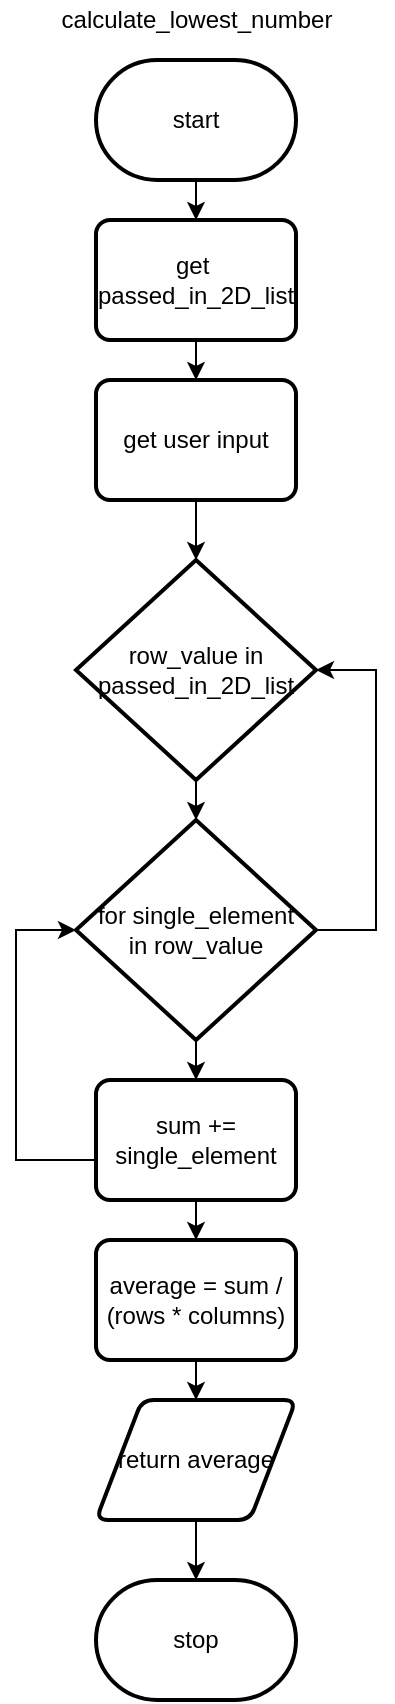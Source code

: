 <mxfile>
    <diagram id="BsBV6leVBUCAfMzn52um" name="Page-1">
        <mxGraphModel dx="562" dy="397" grid="1" gridSize="10" guides="1" tooltips="1" connect="1" arrows="1" fold="1" page="1" pageScale="1" pageWidth="827" pageHeight="1169" math="0" shadow="0">
            <root>
                <mxCell id="0"/>
                <mxCell id="1" parent="0"/>
                <mxCell id="210" style="edgeStyle=none;html=1;entryX=0.5;entryY=0;entryDx=0;entryDy=0;" parent="1" source="2" target="221" edge="1">
                    <mxGeometry relative="1" as="geometry">
                        <mxPoint x="390" y="130" as="targetPoint"/>
                    </mxGeometry>
                </mxCell>
                <mxCell id="2" value="start" style="strokeWidth=2;html=1;shape=mxgraph.flowchart.terminator;whiteSpace=wrap;" parent="1" vertex="1">
                    <mxGeometry x="340" y="50" width="100" height="60" as="geometry"/>
                </mxCell>
                <mxCell id="223" style="edgeStyle=none;html=1;entryX=0.5;entryY=0;entryDx=0;entryDy=0;entryPerimeter=0;" parent="1" source="221" edge="1">
                    <mxGeometry relative="1" as="geometry">
                        <mxPoint x="390" y="210" as="targetPoint"/>
                    </mxGeometry>
                </mxCell>
                <mxCell id="221" value="get&amp;nbsp;&lt;br&gt;passed_in_2D_list" style="rounded=1;whiteSpace=wrap;html=1;absoluteArcSize=1;arcSize=14;strokeWidth=2;" parent="1" vertex="1">
                    <mxGeometry x="340" y="130" width="100" height="60" as="geometry"/>
                </mxCell>
                <mxCell id="242" value="calculate_lowest_number" style="text;html=1;align=center;verticalAlign=middle;resizable=0;points=[];autosize=1;strokeColor=none;fillColor=none;" parent="1" vertex="1">
                    <mxGeometry x="310" y="20" width="160" height="20" as="geometry"/>
                </mxCell>
                <mxCell id="245" style="edgeStyle=none;html=1;entryX=0.5;entryY=0;entryDx=0;entryDy=0;entryPerimeter=0;" parent="1" source="243" target="244" edge="1">
                    <mxGeometry relative="1" as="geometry"/>
                </mxCell>
                <mxCell id="243" value="get user input" style="rounded=1;whiteSpace=wrap;html=1;absoluteArcSize=1;arcSize=14;strokeWidth=2;" parent="1" vertex="1">
                    <mxGeometry x="340" y="210" width="100" height="60" as="geometry"/>
                </mxCell>
                <mxCell id="262" style="edgeStyle=none;html=1;" edge="1" parent="1" source="244" target="254">
                    <mxGeometry relative="1" as="geometry"/>
                </mxCell>
                <mxCell id="244" value="row_value in passed_in_2D_list" style="strokeWidth=2;html=1;shape=mxgraph.flowchart.decision;whiteSpace=wrap;" parent="1" vertex="1">
                    <mxGeometry x="330" y="300" width="120" height="110" as="geometry"/>
                </mxCell>
                <mxCell id="257" style="edgeStyle=none;html=1;entryX=0.5;entryY=0;entryDx=0;entryDy=0;" edge="1" parent="1" source="248" target="256">
                    <mxGeometry relative="1" as="geometry"/>
                </mxCell>
                <mxCell id="264" style="edgeStyle=orthogonalEdgeStyle;rounded=0;html=1;entryX=0;entryY=0.5;entryDx=0;entryDy=0;entryPerimeter=0;" edge="1" parent="1" source="248" target="254">
                    <mxGeometry relative="1" as="geometry">
                        <Array as="points">
                            <mxPoint x="300" y="600"/>
                            <mxPoint x="300" y="485"/>
                        </Array>
                    </mxGeometry>
                </mxCell>
                <mxCell id="248" value="sum += single_element" style="rounded=1;whiteSpace=wrap;html=1;absoluteArcSize=1;arcSize=14;strokeWidth=2;" parent="1" vertex="1">
                    <mxGeometry x="340" y="560" width="100" height="60" as="geometry"/>
                </mxCell>
                <mxCell id="255" style="edgeStyle=none;html=1;" edge="1" parent="1" source="254" target="248">
                    <mxGeometry relative="1" as="geometry"/>
                </mxCell>
                <mxCell id="263" style="edgeStyle=orthogonalEdgeStyle;html=1;entryX=1;entryY=0.5;entryDx=0;entryDy=0;entryPerimeter=0;rounded=0;" edge="1" parent="1" source="254" target="244">
                    <mxGeometry relative="1" as="geometry">
                        <Array as="points">
                            <mxPoint x="480" y="485"/>
                            <mxPoint x="480" y="355"/>
                        </Array>
                    </mxGeometry>
                </mxCell>
                <mxCell id="254" value="for single_element &lt;br&gt;in row_value" style="strokeWidth=2;html=1;shape=mxgraph.flowchart.decision;whiteSpace=wrap;" vertex="1" parent="1">
                    <mxGeometry x="330" y="430" width="120" height="110" as="geometry"/>
                </mxCell>
                <mxCell id="259" style="edgeStyle=none;html=1;" edge="1" parent="1" source="256" target="258">
                    <mxGeometry relative="1" as="geometry"/>
                </mxCell>
                <mxCell id="256" value="average = sum / (rows * columns)" style="rounded=1;whiteSpace=wrap;html=1;absoluteArcSize=1;arcSize=14;strokeWidth=2;" vertex="1" parent="1">
                    <mxGeometry x="340" y="640" width="100" height="60" as="geometry"/>
                </mxCell>
                <mxCell id="261" style="edgeStyle=none;html=1;entryX=0.5;entryY=0;entryDx=0;entryDy=0;entryPerimeter=0;" edge="1" parent="1" source="258" target="260">
                    <mxGeometry relative="1" as="geometry"/>
                </mxCell>
                <mxCell id="258" value="return average" style="shape=parallelogram;html=1;strokeWidth=2;perimeter=parallelogramPerimeter;whiteSpace=wrap;rounded=1;arcSize=12;size=0.23;" vertex="1" parent="1">
                    <mxGeometry x="340" y="720" width="100" height="60" as="geometry"/>
                </mxCell>
                <mxCell id="260" value="stop" style="strokeWidth=2;html=1;shape=mxgraph.flowchart.terminator;whiteSpace=wrap;" vertex="1" parent="1">
                    <mxGeometry x="340" y="810" width="100" height="60" as="geometry"/>
                </mxCell>
            </root>
        </mxGraphModel>
    </diagram>
</mxfile>